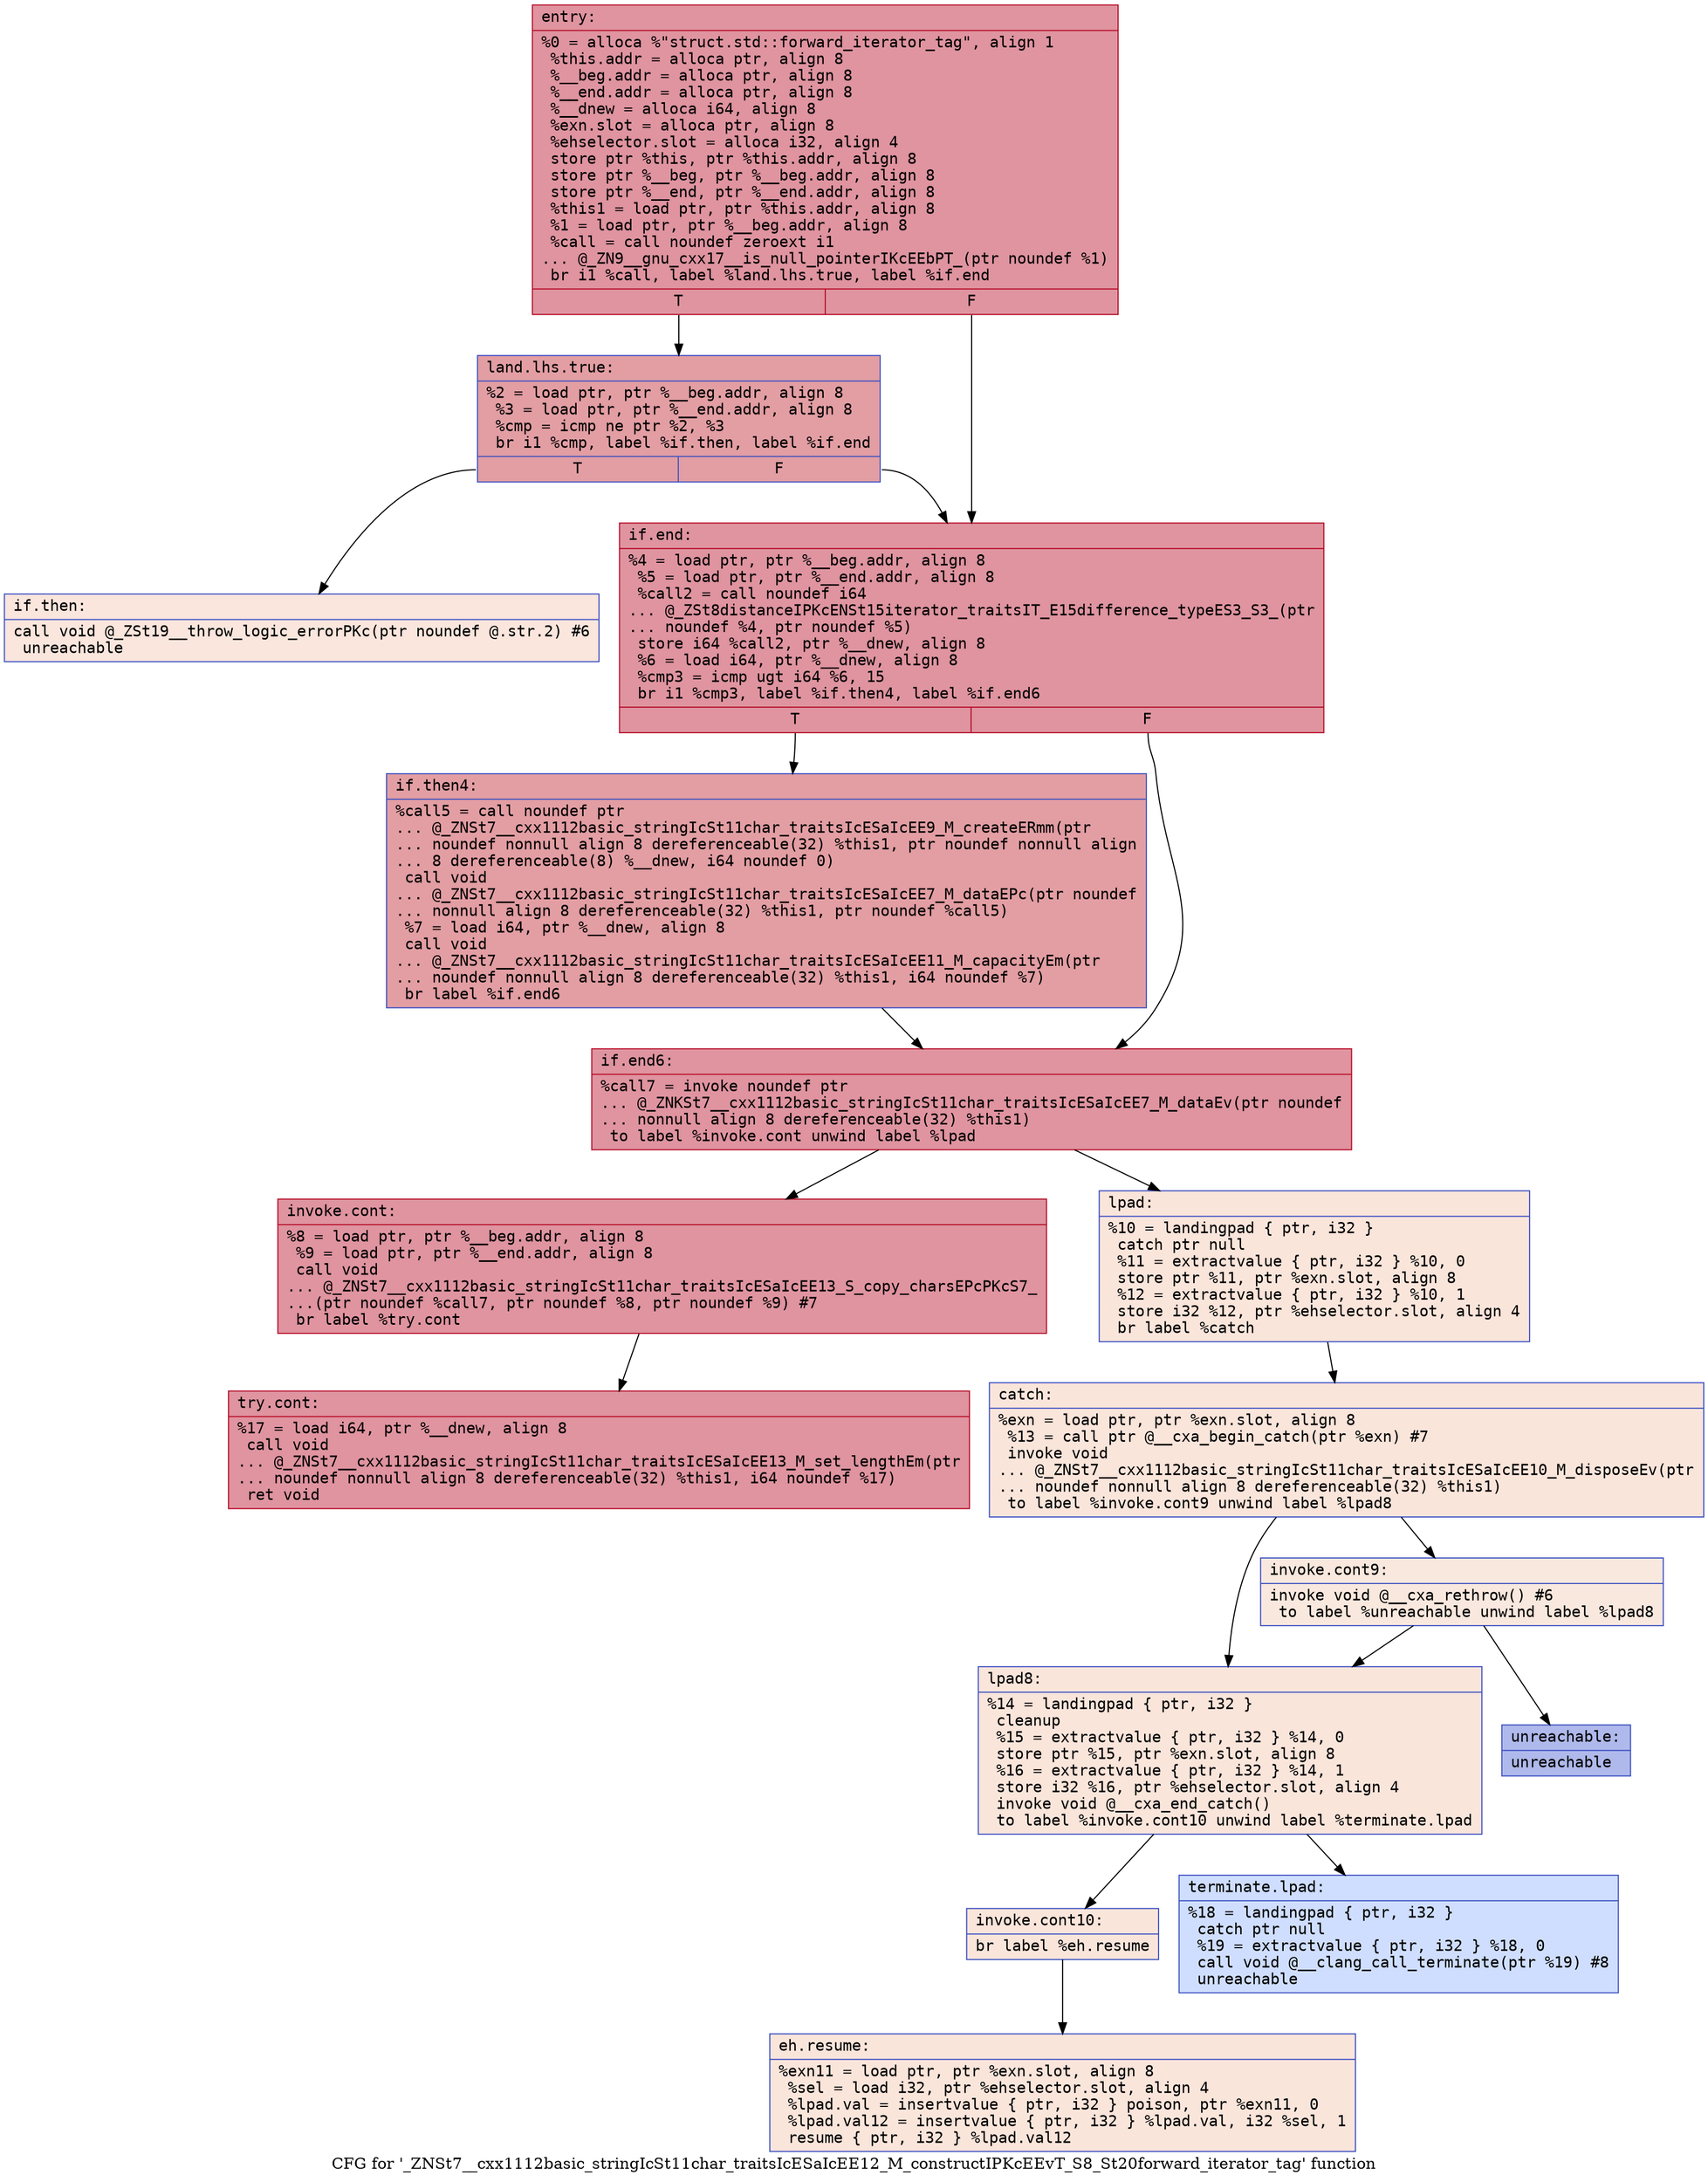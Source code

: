 digraph "CFG for '_ZNSt7__cxx1112basic_stringIcSt11char_traitsIcESaIcEE12_M_constructIPKcEEvT_S8_St20forward_iterator_tag' function" {
	label="CFG for '_ZNSt7__cxx1112basic_stringIcSt11char_traitsIcESaIcEE12_M_constructIPKcEEvT_S8_St20forward_iterator_tag' function";

	Node0x5619ec324c40 [shape=record,color="#b70d28ff", style=filled, fillcolor="#b70d2870" fontname="Courier",label="{entry:\l|  %0 = alloca %\"struct.std::forward_iterator_tag\", align 1\l  %this.addr = alloca ptr, align 8\l  %__beg.addr = alloca ptr, align 8\l  %__end.addr = alloca ptr, align 8\l  %__dnew = alloca i64, align 8\l  %exn.slot = alloca ptr, align 8\l  %ehselector.slot = alloca i32, align 4\l  store ptr %this, ptr %this.addr, align 8\l  store ptr %__beg, ptr %__beg.addr, align 8\l  store ptr %__end, ptr %__end.addr, align 8\l  %this1 = load ptr, ptr %this.addr, align 8\l  %1 = load ptr, ptr %__beg.addr, align 8\l  %call = call noundef zeroext i1\l... @_ZN9__gnu_cxx17__is_null_pointerIKcEEbPT_(ptr noundef %1)\l  br i1 %call, label %land.lhs.true, label %if.end\l|{<s0>T|<s1>F}}"];
	Node0x5619ec324c40:s0 -> Node0x5619ec325590[tooltip="entry -> land.lhs.true\nProbability 50.00%" ];
	Node0x5619ec324c40:s1 -> Node0x5619ec3257b0[tooltip="entry -> if.end\nProbability 50.00%" ];
	Node0x5619ec325590 [shape=record,color="#3d50c3ff", style=filled, fillcolor="#be242e70" fontname="Courier",label="{land.lhs.true:\l|  %2 = load ptr, ptr %__beg.addr, align 8\l  %3 = load ptr, ptr %__end.addr, align 8\l  %cmp = icmp ne ptr %2, %3\l  br i1 %cmp, label %if.then, label %if.end\l|{<s0>T|<s1>F}}"];
	Node0x5619ec325590:s0 -> Node0x5619ec325a80[tooltip="land.lhs.true -> if.then\nProbability 0.00%" ];
	Node0x5619ec325590:s1 -> Node0x5619ec3257b0[tooltip="land.lhs.true -> if.end\nProbability 100.00%" ];
	Node0x5619ec325a80 [shape=record,color="#3d50c3ff", style=filled, fillcolor="#f3c7b170" fontname="Courier",label="{if.then:\l|  call void @_ZSt19__throw_logic_errorPKc(ptr noundef @.str.2) #6\l  unreachable\l}"];
	Node0x5619ec3257b0 [shape=record,color="#b70d28ff", style=filled, fillcolor="#b70d2870" fontname="Courier",label="{if.end:\l|  %4 = load ptr, ptr %__beg.addr, align 8\l  %5 = load ptr, ptr %__end.addr, align 8\l  %call2 = call noundef i64\l... @_ZSt8distanceIPKcENSt15iterator_traitsIT_E15difference_typeES3_S3_(ptr\l... noundef %4, ptr noundef %5)\l  store i64 %call2, ptr %__dnew, align 8\l  %6 = load i64, ptr %__dnew, align 8\l  %cmp3 = icmp ugt i64 %6, 15\l  br i1 %cmp3, label %if.then4, label %if.end6\l|{<s0>T|<s1>F}}"];
	Node0x5619ec3257b0:s0 -> Node0x5619ec325f00[tooltip="if.end -> if.then4\nProbability 50.00%" ];
	Node0x5619ec3257b0:s1 -> Node0x5619ec326330[tooltip="if.end -> if.end6\nProbability 50.00%" ];
	Node0x5619ec325f00 [shape=record,color="#3d50c3ff", style=filled, fillcolor="#be242e70" fontname="Courier",label="{if.then4:\l|  %call5 = call noundef ptr\l... @_ZNSt7__cxx1112basic_stringIcSt11char_traitsIcESaIcEE9_M_createERmm(ptr\l... noundef nonnull align 8 dereferenceable(32) %this1, ptr noundef nonnull align\l... 8 dereferenceable(8) %__dnew, i64 noundef 0)\l  call void\l... @_ZNSt7__cxx1112basic_stringIcSt11char_traitsIcESaIcEE7_M_dataEPc(ptr noundef\l... nonnull align 8 dereferenceable(32) %this1, ptr noundef %call5)\l  %7 = load i64, ptr %__dnew, align 8\l  call void\l... @_ZNSt7__cxx1112basic_stringIcSt11char_traitsIcESaIcEE11_M_capacityEm(ptr\l... noundef nonnull align 8 dereferenceable(32) %this1, i64 noundef %7)\l  br label %if.end6\l}"];
	Node0x5619ec325f00 -> Node0x5619ec326330[tooltip="if.then4 -> if.end6\nProbability 100.00%" ];
	Node0x5619ec326330 [shape=record,color="#b70d28ff", style=filled, fillcolor="#b70d2870" fontname="Courier",label="{if.end6:\l|  %call7 = invoke noundef ptr\l... @_ZNKSt7__cxx1112basic_stringIcSt11char_traitsIcESaIcEE7_M_dataEv(ptr noundef\l... nonnull align 8 dereferenceable(32) %this1)\l          to label %invoke.cont unwind label %lpad\l}"];
	Node0x5619ec326330 -> Node0x5619ec326b80[tooltip="if.end6 -> invoke.cont\nProbability 100.00%" ];
	Node0x5619ec326330 -> Node0x5619ec326bd0[tooltip="if.end6 -> lpad\nProbability 0.00%" ];
	Node0x5619ec326b80 [shape=record,color="#b70d28ff", style=filled, fillcolor="#b70d2870" fontname="Courier",label="{invoke.cont:\l|  %8 = load ptr, ptr %__beg.addr, align 8\l  %9 = load ptr, ptr %__end.addr, align 8\l  call void\l... @_ZNSt7__cxx1112basic_stringIcSt11char_traitsIcESaIcEE13_S_copy_charsEPcPKcS7_\l...(ptr noundef %call7, ptr noundef %8, ptr noundef %9) #7\l  br label %try.cont\l}"];
	Node0x5619ec326b80 -> Node0x5619ec3270d0[tooltip="invoke.cont -> try.cont\nProbability 100.00%" ];
	Node0x5619ec326bd0 [shape=record,color="#3d50c3ff", style=filled, fillcolor="#f4c5ad70" fontname="Courier",label="{lpad:\l|  %10 = landingpad \{ ptr, i32 \}\l          catch ptr null\l  %11 = extractvalue \{ ptr, i32 \} %10, 0\l  store ptr %11, ptr %exn.slot, align 8\l  %12 = extractvalue \{ ptr, i32 \} %10, 1\l  store i32 %12, ptr %ehselector.slot, align 4\l  br label %catch\l}"];
	Node0x5619ec326bd0 -> Node0x5619ec327720[tooltip="lpad -> catch\nProbability 100.00%" ];
	Node0x5619ec327720 [shape=record,color="#3d50c3ff", style=filled, fillcolor="#f4c5ad70" fontname="Courier",label="{catch:\l|  %exn = load ptr, ptr %exn.slot, align 8\l  %13 = call ptr @__cxa_begin_catch(ptr %exn) #7\l  invoke void\l... @_ZNSt7__cxx1112basic_stringIcSt11char_traitsIcESaIcEE10_M_disposeEv(ptr\l... noundef nonnull align 8 dereferenceable(32) %this1)\l          to label %invoke.cont9 unwind label %lpad8\l}"];
	Node0x5619ec327720 -> Node0x5619ec327ae0[tooltip="catch -> invoke.cont9\nProbability 50.00%" ];
	Node0x5619ec327720 -> Node0x5619ec327b90[tooltip="catch -> lpad8\nProbability 50.00%" ];
	Node0x5619ec327ae0 [shape=record,color="#3d50c3ff", style=filled, fillcolor="#f2cab570" fontname="Courier",label="{invoke.cont9:\l|  invoke void @__cxa_rethrow() #6\l          to label %unreachable unwind label %lpad8\l}"];
	Node0x5619ec327ae0 -> Node0x5619ec327a90[tooltip="invoke.cont9 -> unreachable\nProbability 0.00%" ];
	Node0x5619ec327ae0 -> Node0x5619ec327b90[tooltip="invoke.cont9 -> lpad8\nProbability 100.00%" ];
	Node0x5619ec327b90 [shape=record,color="#3d50c3ff", style=filled, fillcolor="#f4c5ad70" fontname="Courier",label="{lpad8:\l|  %14 = landingpad \{ ptr, i32 \}\l          cleanup\l  %15 = extractvalue \{ ptr, i32 \} %14, 0\l  store ptr %15, ptr %exn.slot, align 8\l  %16 = extractvalue \{ ptr, i32 \} %14, 1\l  store i32 %16, ptr %ehselector.slot, align 4\l  invoke void @__cxa_end_catch()\l          to label %invoke.cont10 unwind label %terminate.lpad\l}"];
	Node0x5619ec327b90 -> Node0x5619ec3282b0[tooltip="lpad8 -> invoke.cont10\nProbability 100.00%" ];
	Node0x5619ec327b90 -> Node0x5619ec328360[tooltip="lpad8 -> terminate.lpad\nProbability 0.00%" ];
	Node0x5619ec3282b0 [shape=record,color="#3d50c3ff", style=filled, fillcolor="#f4c5ad70" fontname="Courier",label="{invoke.cont10:\l|  br label %eh.resume\l}"];
	Node0x5619ec3282b0 -> Node0x5619ec328630[tooltip="invoke.cont10 -> eh.resume\nProbability 100.00%" ];
	Node0x5619ec3270d0 [shape=record,color="#b70d28ff", style=filled, fillcolor="#b70d2870" fontname="Courier",label="{try.cont:\l|  %17 = load i64, ptr %__dnew, align 8\l  call void\l... @_ZNSt7__cxx1112basic_stringIcSt11char_traitsIcESaIcEE13_M_set_lengthEm(ptr\l... noundef nonnull align 8 dereferenceable(32) %this1, i64 noundef %17)\l  ret void\l}"];
	Node0x5619ec328630 [shape=record,color="#3d50c3ff", style=filled, fillcolor="#f4c5ad70" fontname="Courier",label="{eh.resume:\l|  %exn11 = load ptr, ptr %exn.slot, align 8\l  %sel = load i32, ptr %ehselector.slot, align 4\l  %lpad.val = insertvalue \{ ptr, i32 \} poison, ptr %exn11, 0\l  %lpad.val12 = insertvalue \{ ptr, i32 \} %lpad.val, i32 %sel, 1\l  resume \{ ptr, i32 \} %lpad.val12\l}"];
	Node0x5619ec328360 [shape=record,color="#3d50c3ff", style=filled, fillcolor="#93b5fe70" fontname="Courier",label="{terminate.lpad:\l|  %18 = landingpad \{ ptr, i32 \}\l          catch ptr null\l  %19 = extractvalue \{ ptr, i32 \} %18, 0\l  call void @__clang_call_terminate(ptr %19) #8\l  unreachable\l}"];
	Node0x5619ec327a90 [shape=record,color="#3d50c3ff", style=filled, fillcolor="#4961d270" fontname="Courier",label="{unreachable:\l|  unreachable\l}"];
}

